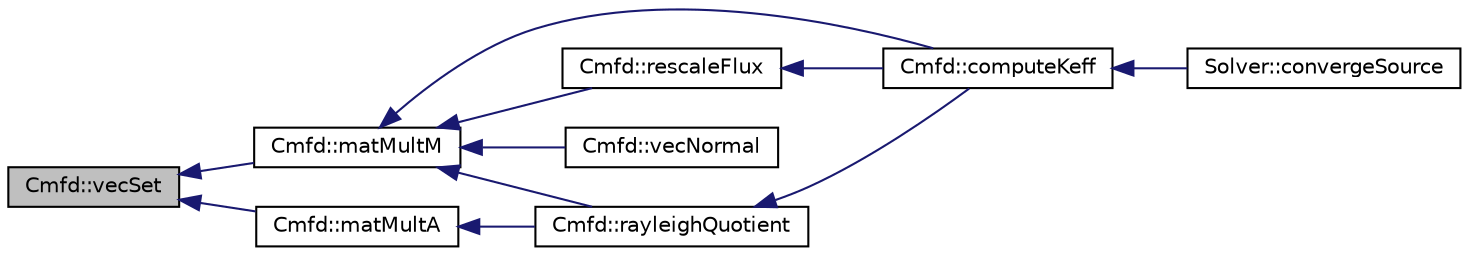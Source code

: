 digraph "Cmfd::vecSet"
{
  edge [fontname="Helvetica",fontsize="10",labelfontname="Helvetica",labelfontsize="10"];
  node [fontname="Helvetica",fontsize="10",shape=record];
  rankdir="LR";
  Node1 [label="Cmfd::vecSet",height=0.2,width=0.4,color="black", fillcolor="grey75", style="filled" fontcolor="black"];
  Node1 -> Node2 [dir="back",color="midnightblue",fontsize="10",style="solid",fontname="Helvetica"];
  Node2 [label="Cmfd::matMultM",height=0.2,width=0.4,color="black", fillcolor="white", style="filled",URL="$classCmfd.html#a31386e6716af0246c79f594c4fa14098",tooltip="Multiply matrix by vector (i.e., y = M *x)."];
  Node2 -> Node3 [dir="back",color="midnightblue",fontsize="10",style="solid",fontname="Helvetica"];
  Node3 [label="Cmfd::computeKeff",height=0.2,width=0.4,color="black", fillcolor="white", style="filled",URL="$classCmfd.html#ad3da57b100041e93e2ca8d6b89137775",tooltip="CMFD solver that solves the diffusion problem."];
  Node3 -> Node4 [dir="back",color="midnightblue",fontsize="10",style="solid",fontname="Helvetica"];
  Node4 [label="Solver::convergeSource",height=0.2,width=0.4,color="black", fillcolor="white", style="filled",URL="$classSolver.html#af8358a66a7cbd56339211f80a2365678",tooltip="Computes keff by performing a series of transport sweep and source updates."];
  Node2 -> Node5 [dir="back",color="midnightblue",fontsize="10",style="solid",fontname="Helvetica"];
  Node5 [label="Cmfd::rescaleFlux",height=0.2,width=0.4,color="black", fillcolor="white", style="filled",URL="$classCmfd.html#ae2c98ca17f124ff28422060c52c22894",tooltip="Rescale the initial and converged flux arrays."];
  Node5 -> Node3 [dir="back",color="midnightblue",fontsize="10",style="solid",fontname="Helvetica"];
  Node2 -> Node6 [dir="back",color="midnightblue",fontsize="10",style="solid",fontname="Helvetica"];
  Node6 [label="Cmfd::vecNormal",height=0.2,width=0.4,color="black", fillcolor="white", style="filled",URL="$classCmfd.html#adbe1e69d52cc7244fe8cc02e8203cea2",tooltip="Normalize vector to have avg source of 1.0."];
  Node2 -> Node7 [dir="back",color="midnightblue",fontsize="10",style="solid",fontname="Helvetica"];
  Node7 [label="Cmfd::rayleighQuotient",height=0.2,width=0.4,color="black", fillcolor="white", style="filled",URL="$classCmfd.html#a2885348654cf05fea72c8c361a0c5f85",tooltip="Computes the Rayleigh quotient."];
  Node7 -> Node3 [dir="back",color="midnightblue",fontsize="10",style="solid",fontname="Helvetica"];
  Node1 -> Node8 [dir="back",color="midnightblue",fontsize="10",style="solid",fontname="Helvetica"];
  Node8 [label="Cmfd::matMultA",height=0.2,width=0.4,color="black", fillcolor="white", style="filled",URL="$classCmfd.html#ac17467477a5241c503113cc7aece6eaa",tooltip="Multiply matrix by vector (i.e., y = M *x)."];
  Node8 -> Node7 [dir="back",color="midnightblue",fontsize="10",style="solid",fontname="Helvetica"];
}
